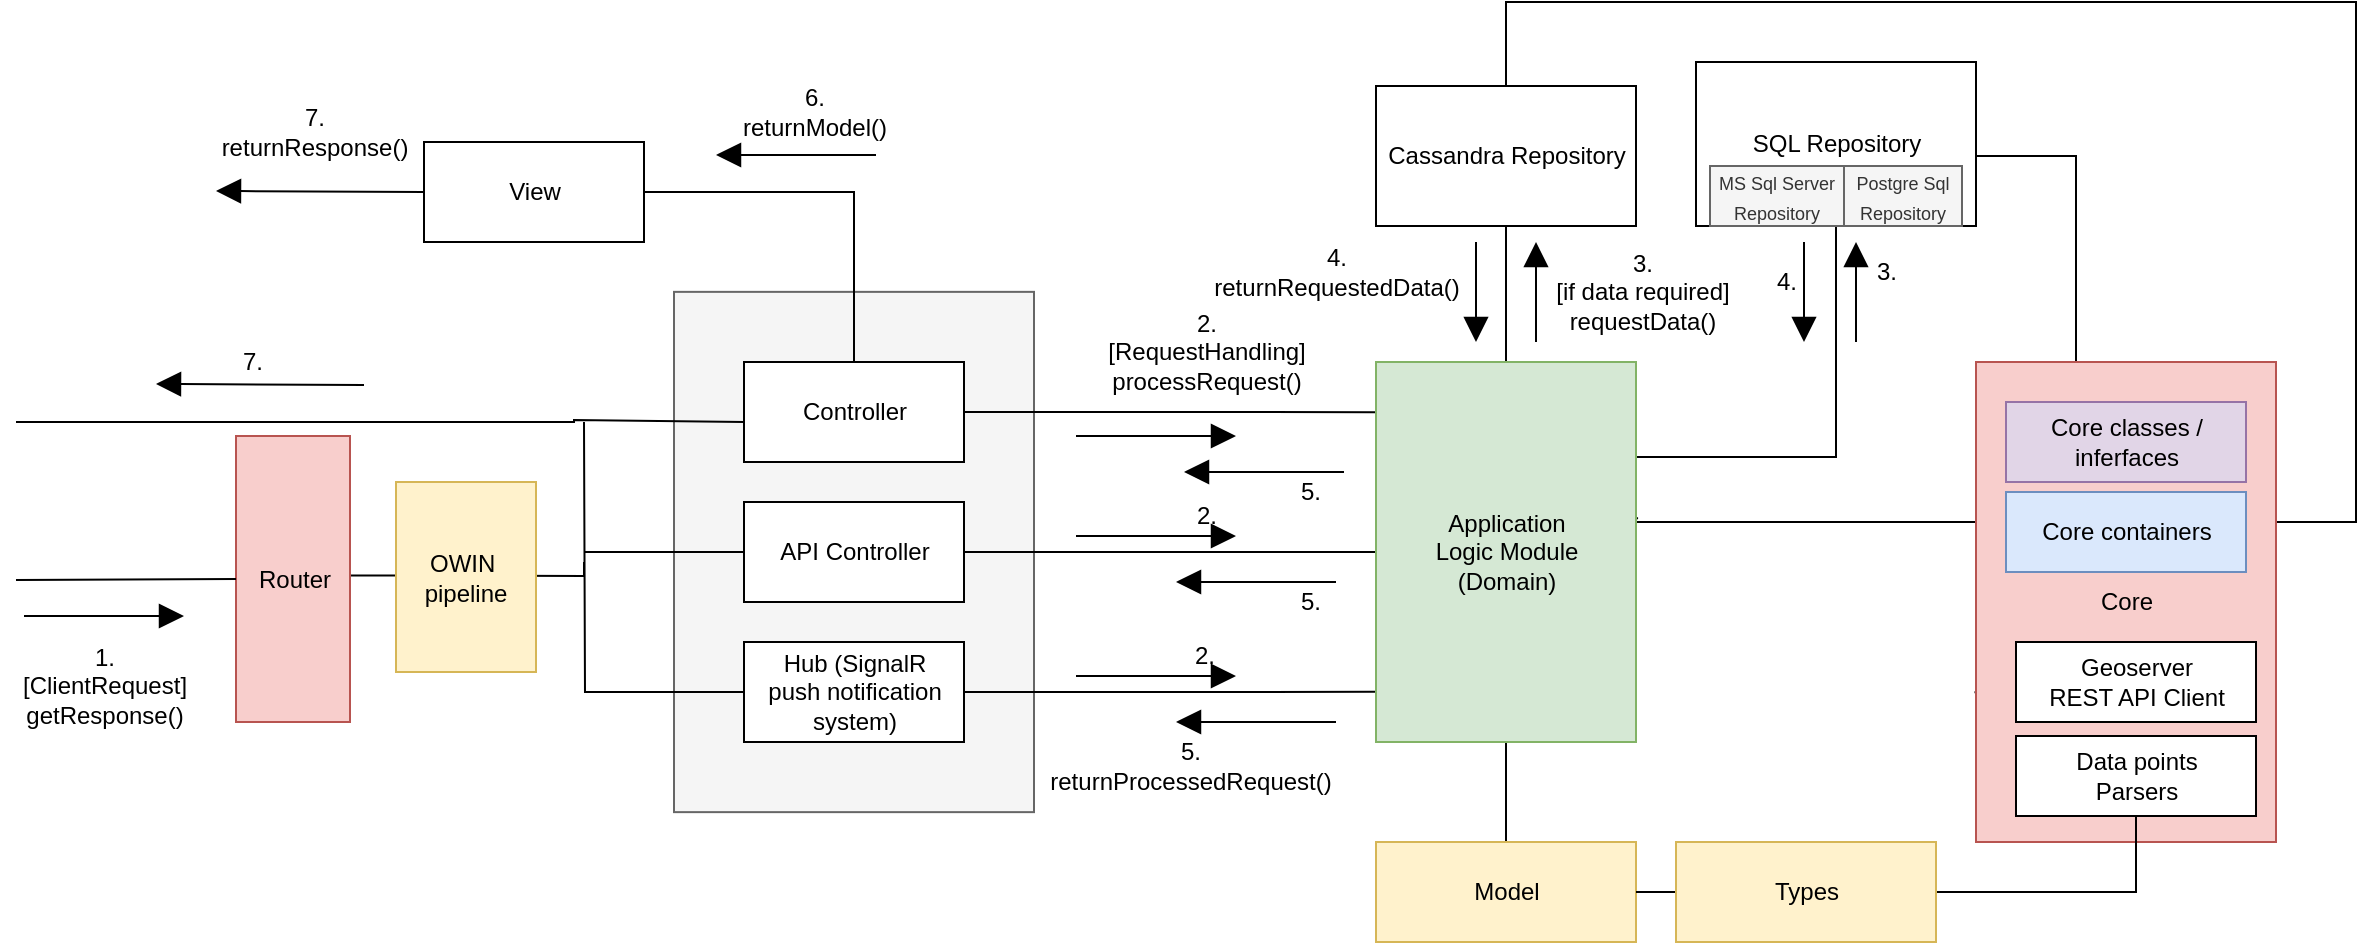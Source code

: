 <mxfile version="13.1.1" type="device"><diagram id="04vPOjAJPhElB2uceswn" name="Page-1"><mxGraphModel dx="2453" dy="2024" grid="1" gridSize="10" guides="1" tooltips="1" connect="1" arrows="1" fold="1" page="1" pageScale="1" pageWidth="827" pageHeight="1169" math="0" shadow="0"><root><mxCell id="0"/><mxCell id="1" parent="0"/><mxCell id="MsvtIZEtKyDef6mCxS-_-30" value="" style="html=1;fillColor=#f5f5f5;strokeColor=#666666;fontColor=#333333;labelPosition=center;verticalLabelPosition=middle;align=center;verticalAlign=top;" parent="1" vertex="1"><mxGeometry x="19" y="44.93" width="180" height="260.14" as="geometry"/></mxCell><mxCell id="MsvtIZEtKyDef6mCxS-_-14" style="edgeStyle=orthogonalEdgeStyle;rounded=0;orthogonalLoop=1;jettySize=auto;html=1;exitX=1;exitY=0.5;exitDx=0;exitDy=0;entryX=-0.003;entryY=0.132;entryDx=0;entryDy=0;entryPerimeter=0;endArrow=none;endFill=0;" parent="1" source="MsvtIZEtKyDef6mCxS-_-1" target="MsvtIZEtKyDef6mCxS-_-4" edge="1"><mxGeometry relative="1" as="geometry"/></mxCell><mxCell id="MsvtIZEtKyDef6mCxS-_-27" style="edgeStyle=orthogonalEdgeStyle;rounded=0;orthogonalLoop=1;jettySize=auto;html=1;exitX=0;exitY=0.5;exitDx=0;exitDy=0;endArrow=none;endFill=0;" parent="1" edge="1"><mxGeometry relative="1" as="geometry"><mxPoint x="-310" y="110" as="targetPoint"/><mxPoint x="54.095" y="109.952" as="sourcePoint"/><Array as="points"><mxPoint x="-31" y="109"/><mxPoint x="-31" y="110"/></Array></mxGeometry></mxCell><mxCell id="MsvtIZEtKyDef6mCxS-_-1" value="Controller" style="html=1;" parent="1" vertex="1"><mxGeometry x="54" y="80" width="110" height="50" as="geometry"/></mxCell><mxCell id="MsvtIZEtKyDef6mCxS-_-11" value="" style="edgeStyle=orthogonalEdgeStyle;rounded=0;orthogonalLoop=1;jettySize=auto;html=1;endArrow=none;endFill=0;" parent="1" source="MsvtIZEtKyDef6mCxS-_-2" target="MsvtIZEtKyDef6mCxS-_-4" edge="1"><mxGeometry relative="1" as="geometry"/></mxCell><mxCell id="MsvtIZEtKyDef6mCxS-_-28" style="edgeStyle=orthogonalEdgeStyle;rounded=0;orthogonalLoop=1;jettySize=auto;html=1;exitX=0;exitY=0.5;exitDx=0;exitDy=0;endArrow=none;endFill=0;" parent="1" source="MsvtIZEtKyDef6mCxS-_-2" edge="1"><mxGeometry relative="1" as="geometry"><mxPoint x="-26" y="174.952" as="targetPoint"/></mxGeometry></mxCell><mxCell id="MsvtIZEtKyDef6mCxS-_-2" value="API Controller" style="html=1;" parent="1" vertex="1"><mxGeometry x="54" y="150" width="110" height="50" as="geometry"/></mxCell><mxCell id="MsvtIZEtKyDef6mCxS-_-13" style="edgeStyle=orthogonalEdgeStyle;rounded=0;orthogonalLoop=1;jettySize=auto;html=1;exitX=1;exitY=0.5;exitDx=0;exitDy=0;entryX=-0.003;entryY=0.868;entryDx=0;entryDy=0;entryPerimeter=0;endArrow=none;endFill=0;" parent="1" source="MsvtIZEtKyDef6mCxS-_-3" target="MsvtIZEtKyDef6mCxS-_-4" edge="1"><mxGeometry relative="1" as="geometry"/></mxCell><mxCell id="MsvtIZEtKyDef6mCxS-_-26" style="edgeStyle=orthogonalEdgeStyle;rounded=0;orthogonalLoop=1;jettySize=auto;html=1;exitX=0;exitY=0.5;exitDx=0;exitDy=0;endArrow=none;endFill=0;" parent="1" source="MsvtIZEtKyDef6mCxS-_-3" edge="1"><mxGeometry relative="1" as="geometry"><mxPoint x="-26" y="110" as="targetPoint"/></mxGeometry></mxCell><mxCell id="MsvtIZEtKyDef6mCxS-_-3" value="&lt;div&gt;Hub (SignalR &lt;br&gt;&lt;/div&gt;&lt;div&gt;push notification&lt;/div&gt;&lt;div&gt;system)&lt;/div&gt;" style="html=1;" parent="1" vertex="1"><mxGeometry x="54" y="220" width="110" height="50" as="geometry"/></mxCell><mxCell id="MsvtIZEtKyDef6mCxS-_-15" style="edgeStyle=orthogonalEdgeStyle;rounded=0;orthogonalLoop=1;jettySize=auto;html=1;exitX=0.5;exitY=0;exitDx=0;exitDy=0;entryX=0.5;entryY=1;entryDx=0;entryDy=0;endArrow=none;endFill=0;" parent="1" source="MsvtIZEtKyDef6mCxS-_-4" target="MsvtIZEtKyDef6mCxS-_-5" edge="1"><mxGeometry relative="1" as="geometry"/></mxCell><mxCell id="MsvtIZEtKyDef6mCxS-_-18" style="edgeStyle=orthogonalEdgeStyle;rounded=0;orthogonalLoop=1;jettySize=auto;html=1;exitX=0.5;exitY=1;exitDx=0;exitDy=0;entryX=0.5;entryY=0;entryDx=0;entryDy=0;endArrow=none;endFill=0;" parent="1" source="MsvtIZEtKyDef6mCxS-_-4" target="MsvtIZEtKyDef6mCxS-_-7" edge="1"><mxGeometry relative="1" as="geometry"/></mxCell><mxCell id="MsvtIZEtKyDef6mCxS-_-20" style="edgeStyle=orthogonalEdgeStyle;rounded=0;orthogonalLoop=1;jettySize=auto;html=1;exitX=1.008;exitY=0.411;exitDx=0;exitDy=0;entryX=-0.005;entryY=0.688;entryDx=0;entryDy=0;entryPerimeter=0;endArrow=none;endFill=0;exitPerimeter=0;" parent="1" source="MsvtIZEtKyDef6mCxS-_-4" target="MsvtIZEtKyDef6mCxS-_-8" edge="1"><mxGeometry relative="1" as="geometry"><Array as="points"><mxPoint x="500" y="158"/><mxPoint x="500" y="160"/><mxPoint x="680" y="160"/></Array></mxGeometry></mxCell><mxCell id="MsvtIZEtKyDef6mCxS-_-29" style="edgeStyle=orthogonalEdgeStyle;rounded=0;orthogonalLoop=1;jettySize=auto;html=1;exitX=1;exitY=0.25;exitDx=0;exitDy=0;entryX=0.5;entryY=1;entryDx=0;entryDy=0;endArrow=none;endFill=0;" parent="1" source="MsvtIZEtKyDef6mCxS-_-4" target="MsvtIZEtKyDef6mCxS-_-6" edge="1"><mxGeometry relative="1" as="geometry"/></mxCell><mxCell id="MsvtIZEtKyDef6mCxS-_-4" value="&lt;div&gt;Application&lt;/div&gt;&lt;div&gt;Logic Module&lt;br&gt;&lt;/div&gt;&lt;div&gt;(Domain)&lt;/div&gt;" style="html=1;fillColor=#d5e8d4;strokeColor=#82b366;" parent="1" vertex="1"><mxGeometry x="370" y="80" width="130" height="190" as="geometry"/></mxCell><mxCell id="MsvtIZEtKyDef6mCxS-_-21" style="edgeStyle=orthogonalEdgeStyle;rounded=0;orthogonalLoop=1;jettySize=auto;html=1;exitX=0.5;exitY=0;exitDx=0;exitDy=0;endArrow=none;endFill=0;" parent="1" source="MsvtIZEtKyDef6mCxS-_-5" edge="1"><mxGeometry relative="1" as="geometry"><Array as="points"><mxPoint x="435" y="-100"/><mxPoint x="860" y="-100"/><mxPoint x="860" y="160"/></Array><mxPoint x="811" y="160" as="targetPoint"/></mxGeometry></mxCell><mxCell id="MsvtIZEtKyDef6mCxS-_-5" value="Cassandra Repository" style="html=1;" parent="1" vertex="1"><mxGeometry x="370" y="-58" width="130" height="70" as="geometry"/></mxCell><mxCell id="MsvtIZEtKyDef6mCxS-_-22" style="edgeStyle=orthogonalEdgeStyle;rounded=0;orthogonalLoop=1;jettySize=auto;html=1;exitX=1;exitY=0.5;exitDx=0;exitDy=0;entryX=0.5;entryY=0;entryDx=0;entryDy=0;endArrow=none;endFill=0;" parent="1" source="MsvtIZEtKyDef6mCxS-_-6" target="MsvtIZEtKyDef6mCxS-_-8" edge="1"><mxGeometry relative="1" as="geometry"><Array as="points"><mxPoint x="720" y="-23"/></Array></mxGeometry></mxCell><mxCell id="MsvtIZEtKyDef6mCxS-_-6" value="SQL Repository" style="html=1;" parent="1" vertex="1"><mxGeometry x="530" y="-70" width="140" height="82" as="geometry"/></mxCell><mxCell id="MsvtIZEtKyDef6mCxS-_-7" value="Model" style="html=1;fillColor=#fff2cc;strokeColor=#d6b656;" parent="1" vertex="1"><mxGeometry x="370" y="320" width="130" height="50" as="geometry"/></mxCell><mxCell id="MsvtIZEtKyDef6mCxS-_-8" value="Core" style="html=1;fillColor=#f8cecc;strokeColor=#b85450;" parent="1" vertex="1"><mxGeometry x="670" y="80" width="150" height="240" as="geometry"/></mxCell><mxCell id="MsvtIZEtKyDef6mCxS-_-24" style="edgeStyle=orthogonalEdgeStyle;rounded=0;orthogonalLoop=1;jettySize=auto;html=1;exitX=1;exitY=0.5;exitDx=0;exitDy=0;entryX=0.5;entryY=0;entryDx=0;entryDy=0;endArrow=none;endFill=0;" parent="1" source="MsvtIZEtKyDef6mCxS-_-9" target="MsvtIZEtKyDef6mCxS-_-1" edge="1"><mxGeometry relative="1" as="geometry"/></mxCell><mxCell id="MsvtIZEtKyDef6mCxS-_-9" value="View" style="html=1;" parent="1" vertex="1"><mxGeometry x="-106" y="-30" width="110" height="50" as="geometry"/></mxCell><mxCell id="MsvtIZEtKyDef6mCxS-_-31" value="" style="endArrow=block;endFill=1;endSize=10;html=1;" parent="1" edge="1"><mxGeometry width="160" relative="1" as="geometry"><mxPoint x="-306" y="207" as="sourcePoint"/><mxPoint x="-226" y="207" as="targetPoint"/></mxGeometry></mxCell><mxCell id="MsvtIZEtKyDef6mCxS-_-32" value="1.&lt;div&gt;[ClientRequest]&lt;/div&gt;&lt;div&gt;getResponse()&lt;br&gt;&lt;/div&gt;" style="text;html=1;align=center;verticalAlign=middle;resizable=0;points=[];autosize=1;" parent="1" vertex="1"><mxGeometry x="-316" y="217" width="100" height="50" as="geometry"/></mxCell><mxCell id="MsvtIZEtKyDef6mCxS-_-33" value="" style="endArrow=block;endFill=1;endSize=10;html=1;" parent="1" edge="1"><mxGeometry width="160" relative="1" as="geometry"><mxPoint x="220" y="117" as="sourcePoint"/><mxPoint x="300" y="117" as="targetPoint"/></mxGeometry></mxCell><mxCell id="MsvtIZEtKyDef6mCxS-_-34" value="2.&lt;div&gt;[RequestHandling]&lt;/div&gt;&lt;div&gt;processRequest()&lt;br&gt;&lt;/div&gt;" style="text;html=1;align=center;verticalAlign=middle;resizable=0;points=[];autosize=1;" parent="1" vertex="1"><mxGeometry x="230" y="50" width="110" height="50" as="geometry"/></mxCell><mxCell id="MsvtIZEtKyDef6mCxS-_-35" value="" style="endArrow=block;endFill=1;endSize=10;html=1;" parent="1" edge="1"><mxGeometry width="160" relative="1" as="geometry"><mxPoint x="220" y="167" as="sourcePoint"/><mxPoint x="300" y="167" as="targetPoint"/></mxGeometry></mxCell><mxCell id="MsvtIZEtKyDef6mCxS-_-37" value="2." style="text;html=1;align=center;verticalAlign=middle;resizable=0;points=[];autosize=1;" parent="1" vertex="1"><mxGeometry x="270" y="147" width="30" height="20" as="geometry"/></mxCell><mxCell id="MsvtIZEtKyDef6mCxS-_-38" value="" style="endArrow=block;endFill=1;endSize=10;html=1;" parent="1" edge="1"><mxGeometry width="160" relative="1" as="geometry"><mxPoint x="220" y="237" as="sourcePoint"/><mxPoint x="300" y="237" as="targetPoint"/></mxGeometry></mxCell><mxCell id="MsvtIZEtKyDef6mCxS-_-39" value="2." style="text;html=1;align=center;verticalAlign=middle;resizable=0;points=[];autosize=1;" parent="1" vertex="1"><mxGeometry x="269" y="217" width="30" height="20" as="geometry"/></mxCell><mxCell id="MsvtIZEtKyDef6mCxS-_-40" value="" style="endArrow=block;endFill=1;endSize=10;html=1;" parent="1" edge="1"><mxGeometry width="160" relative="1" as="geometry"><mxPoint x="450" y="70" as="sourcePoint"/><mxPoint x="450" y="20" as="targetPoint"/></mxGeometry></mxCell><mxCell id="MsvtIZEtKyDef6mCxS-_-41" value="&lt;div&gt;3.&lt;/div&gt;&lt;div&gt;[if data required]&lt;br&gt;&lt;/div&gt;&lt;div&gt;requestData()&lt;br&gt;&lt;/div&gt;" style="text;html=1;align=center;verticalAlign=middle;resizable=0;points=[];autosize=1;" parent="1" vertex="1"><mxGeometry x="453" y="20" width="100" height="50" as="geometry"/></mxCell><mxCell id="MsvtIZEtKyDef6mCxS-_-44" value="" style="endArrow=block;endFill=1;endSize=10;html=1;" parent="1" edge="1"><mxGeometry width="160" relative="1" as="geometry"><mxPoint x="610" y="70" as="sourcePoint"/><mxPoint x="610" y="20" as="targetPoint"/></mxGeometry></mxCell><mxCell id="MsvtIZEtKyDef6mCxS-_-45" value="3." style="text;html=1;align=center;verticalAlign=middle;resizable=0;points=[];autosize=1;" parent="1" vertex="1"><mxGeometry x="610" y="24.93" width="30" height="20" as="geometry"/></mxCell><mxCell id="MsvtIZEtKyDef6mCxS-_-51" value="" style="endArrow=block;endFill=1;endSize=10;html=1;" parent="1" edge="1"><mxGeometry width="160" relative="1" as="geometry"><mxPoint x="420" y="20" as="sourcePoint"/><mxPoint x="420" y="70" as="targetPoint"/></mxGeometry></mxCell><mxCell id="MsvtIZEtKyDef6mCxS-_-52" value="&lt;div&gt;4.&lt;/div&gt;&lt;div&gt;returnRequestedData()&lt;br&gt;&lt;/div&gt;" style="text;html=1;align=center;verticalAlign=middle;resizable=0;points=[];autosize=1;" parent="1" vertex="1"><mxGeometry x="280" y="20" width="140" height="30" as="geometry"/></mxCell><mxCell id="MsvtIZEtKyDef6mCxS-_-53" value="" style="endArrow=block;endFill=1;endSize=10;html=1;" parent="1" edge="1"><mxGeometry width="160" relative="1" as="geometry"><mxPoint x="584" y="20" as="sourcePoint"/><mxPoint x="584" y="70" as="targetPoint"/></mxGeometry></mxCell><mxCell id="MsvtIZEtKyDef6mCxS-_-56" value="4." style="text;html=1;align=center;verticalAlign=middle;resizable=0;points=[];autosize=1;" parent="1" vertex="1"><mxGeometry x="560" y="30" width="30" height="20" as="geometry"/></mxCell><mxCell id="MsvtIZEtKyDef6mCxS-_-57" value="" style="endArrow=block;endFill=1;endSize=10;html=1;" parent="1" edge="1"><mxGeometry width="160" relative="1" as="geometry"><mxPoint x="350" y="260" as="sourcePoint"/><mxPoint x="270" y="260" as="targetPoint"/></mxGeometry></mxCell><mxCell id="MsvtIZEtKyDef6mCxS-_-58" value="" style="endArrow=block;endFill=1;endSize=10;html=1;" parent="1" edge="1"><mxGeometry width="160" relative="1" as="geometry"><mxPoint x="350" y="190" as="sourcePoint"/><mxPoint x="270" y="190" as="targetPoint"/></mxGeometry></mxCell><mxCell id="MsvtIZEtKyDef6mCxS-_-59" value="" style="endArrow=block;endFill=1;endSize=10;html=1;" parent="1" edge="1"><mxGeometry width="160" relative="1" as="geometry"><mxPoint x="354" y="135" as="sourcePoint"/><mxPoint x="274" y="135" as="targetPoint"/></mxGeometry></mxCell><mxCell id="MsvtIZEtKyDef6mCxS-_-60" value="&lt;div&gt;5.&lt;/div&gt;&lt;div&gt;returnProcessedRequest()&lt;br&gt;&lt;/div&gt;" style="text;html=1;align=center;verticalAlign=middle;resizable=0;points=[];autosize=1;" parent="1" vertex="1"><mxGeometry x="202" y="267" width="150" height="30" as="geometry"/></mxCell><mxCell id="MsvtIZEtKyDef6mCxS-_-61" value="5." style="text;html=1;align=center;verticalAlign=middle;resizable=0;points=[];autosize=1;" parent="1" vertex="1"><mxGeometry x="322" y="190" width="30" height="20" as="geometry"/></mxCell><mxCell id="MsvtIZEtKyDef6mCxS-_-62" value="5." style="text;html=1;align=center;verticalAlign=middle;resizable=0;points=[];autosize=1;" parent="1" vertex="1"><mxGeometry x="322" y="135" width="30" height="20" as="geometry"/></mxCell><mxCell id="MsvtIZEtKyDef6mCxS-_-63" value="" style="endArrow=block;endFill=1;endSize=10;html=1;" parent="1" edge="1"><mxGeometry width="160" relative="1" as="geometry"><mxPoint x="120" y="-23.5" as="sourcePoint"/><mxPoint x="40" y="-23.5" as="targetPoint"/></mxGeometry></mxCell><mxCell id="MsvtIZEtKyDef6mCxS-_-64" value="&lt;div&gt;6.&lt;/div&gt;&lt;div&gt;returnModel()&lt;br&gt;&lt;/div&gt;" style="text;html=1;align=center;verticalAlign=middle;resizable=0;points=[];autosize=1;" parent="1" vertex="1"><mxGeometry x="49" y="-60" width="80" height="30" as="geometry"/></mxCell><mxCell id="MsvtIZEtKyDef6mCxS-_-65" value="" style="endArrow=block;endFill=1;endSize=10;html=1;exitX=0;exitY=0.5;exitDx=0;exitDy=0;" parent="1" source="MsvtIZEtKyDef6mCxS-_-9" edge="1"><mxGeometry width="160" relative="1" as="geometry"><mxPoint x="-130" y="-5.5" as="sourcePoint"/><mxPoint x="-210" y="-5.5" as="targetPoint"/></mxGeometry></mxCell><mxCell id="MsvtIZEtKyDef6mCxS-_-66" value="&lt;div&gt;7.&lt;/div&gt;&lt;div&gt;returnResponse()&lt;br&gt;&lt;/div&gt;" style="text;html=1;align=center;verticalAlign=middle;resizable=0;points=[];autosize=1;" parent="1" vertex="1"><mxGeometry x="-216" y="-50" width="110" height="30" as="geometry"/></mxCell><mxCell id="MsvtIZEtKyDef6mCxS-_-67" value="" style="endArrow=block;endFill=1;endSize=10;html=1;exitX=0;exitY=0.5;exitDx=0;exitDy=0;" parent="1" edge="1"><mxGeometry width="160" relative="1" as="geometry"><mxPoint x="-136" y="91.5" as="sourcePoint"/><mxPoint x="-240" y="91" as="targetPoint"/></mxGeometry></mxCell><mxCell id="MsvtIZEtKyDef6mCxS-_-68" value="7." style="text;html=1;align=center;verticalAlign=middle;resizable=0;points=[];autosize=1;" parent="1" vertex="1"><mxGeometry x="-207" y="70" width="30" height="20" as="geometry"/></mxCell><mxCell id="qSX6sPFQceafzFd94cR_-3" value="&lt;font style=&quot;font-size: 9px&quot;&gt;MS Sql Server Repository&lt;/font&gt;" style="rounded=0;whiteSpace=wrap;html=1;fillColor=#f5f5f5;strokeColor=#666666;fontColor=#333333;" vertex="1" parent="1"><mxGeometry x="537" y="-18" width="67" height="30" as="geometry"/></mxCell><mxCell id="qSX6sPFQceafzFd94cR_-4" value="&lt;font style=&quot;font-size: 9px&quot;&gt;Postgre Sql Repository&lt;/font&gt;" style="rounded=0;whiteSpace=wrap;html=1;fillColor=#f5f5f5;strokeColor=#666666;fontColor=#333333;" vertex="1" parent="1"><mxGeometry x="604" y="-18" width="59" height="30" as="geometry"/></mxCell><mxCell id="qSX6sPFQceafzFd94cR_-7" value="Geoserver &lt;br&gt;REST API Client" style="html=1;" vertex="1" parent="1"><mxGeometry x="690" y="220" width="120" height="40" as="geometry"/></mxCell><mxCell id="qSX6sPFQceafzFd94cR_-8" value="Data points &lt;br&gt;Parsers" style="html=1;" vertex="1" parent="1"><mxGeometry x="690" y="267" width="120" height="40" as="geometry"/></mxCell><mxCell id="qSX6sPFQceafzFd94cR_-9" style="edgeStyle=orthogonalEdgeStyle;rounded=0;orthogonalLoop=1;jettySize=auto;html=1;exitX=1;exitY=0.5;exitDx=0;exitDy=0;entryX=0.5;entryY=1;entryDx=0;entryDy=0;endArrow=none;endFill=0;" edge="1" parent="1" source="MsvtIZEtKyDef6mCxS-_-7" target="qSX6sPFQceafzFd94cR_-8"><mxGeometry relative="1" as="geometry"><mxPoint x="500" y="325" as="sourcePoint"/><mxPoint x="745" y="270" as="targetPoint"/></mxGeometry></mxCell><mxCell id="qSX6sPFQceafzFd94cR_-10" value="Types" style="html=1;fillColor=#fff2cc;strokeColor=#d6b656;" vertex="1" parent="1"><mxGeometry x="520" y="320" width="130" height="50" as="geometry"/></mxCell><mxCell id="qSX6sPFQceafzFd94cR_-11" value="Core classes /&lt;br&gt;inferfaces" style="html=1;fillColor=#e1d5e7;strokeColor=#9673a6;" vertex="1" parent="1"><mxGeometry x="685" y="100" width="120" height="40" as="geometry"/></mxCell><mxCell id="qSX6sPFQceafzFd94cR_-12" value="Core containers" style="html=1;fillColor=#dae8fc;strokeColor=#6c8ebf;" vertex="1" parent="1"><mxGeometry x="685" y="145" width="120" height="40" as="geometry"/></mxCell><mxCell id="qSX6sPFQceafzFd94cR_-15" style="edgeStyle=orthogonalEdgeStyle;rounded=0;orthogonalLoop=1;jettySize=auto;html=1;exitX=1.001;exitY=0.488;exitDx=0;exitDy=0;endArrow=none;endFill=0;exitPerimeter=0;" edge="1" parent="1" source="qSX6sPFQceafzFd94cR_-13"><mxGeometry relative="1" as="geometry"><mxPoint x="-26" y="180" as="targetPoint"/><mxPoint x="-69" y="188.5" as="sourcePoint"/><Array as="points"><mxPoint x="-69" y="187"/><mxPoint x="-26" y="187"/></Array></mxGeometry></mxCell><mxCell id="qSX6sPFQceafzFd94cR_-13" value="Router" style="html=1;fillColor=#f8cecc;strokeColor=#b85450;" vertex="1" parent="1"><mxGeometry x="-200" y="117" width="57" height="143" as="geometry"/></mxCell><mxCell id="qSX6sPFQceafzFd94cR_-14" value="" style="endArrow=none;html=1;entryX=0;entryY=0.5;entryDx=0;entryDy=0;" edge="1" parent="1" target="qSX6sPFQceafzFd94cR_-13"><mxGeometry width="50" height="50" relative="1" as="geometry"><mxPoint x="-310" y="189" as="sourcePoint"/><mxPoint x="160" y="170" as="targetPoint"/></mxGeometry></mxCell><mxCell id="qSX6sPFQceafzFd94cR_-16" value="OWIN&amp;nbsp;&lt;br&gt;pipeline" style="rounded=0;whiteSpace=wrap;html=1;fillColor=#fff2cc;strokeColor=#d6b656;" vertex="1" parent="1"><mxGeometry x="-120" y="140" width="70" height="95" as="geometry"/></mxCell></root></mxGraphModel></diagram></mxfile>